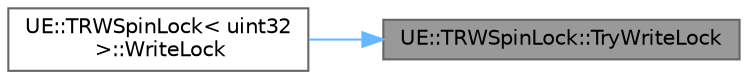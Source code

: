 digraph "UE::TRWSpinLock::TryWriteLock"
{
 // INTERACTIVE_SVG=YES
 // LATEX_PDF_SIZE
  bgcolor="transparent";
  edge [fontname=Helvetica,fontsize=10,labelfontname=Helvetica,labelfontsize=10];
  node [fontname=Helvetica,fontsize=10,shape=box,height=0.2,width=0.4];
  rankdir="RL";
  Node1 [id="Node000001",label="UE::TRWSpinLock::TryWriteLock",height=0.2,width=0.4,color="gray40", fillcolor="grey60", style="filled", fontcolor="black",tooltip=" "];
  Node1 -> Node2 [id="edge1_Node000001_Node000002",dir="back",color="steelblue1",style="solid",tooltip=" "];
  Node2 [id="Node000002",label="UE::TRWSpinLock\< uint32\l \>::WriteLock",height=0.2,width=0.4,color="grey40", fillcolor="white", style="filled",URL="$d2/d8c/classUE_1_1TRWSpinLock.html#ae8819f8d8f7e70fb3ed094aa0458087c",tooltip=" "];
}
